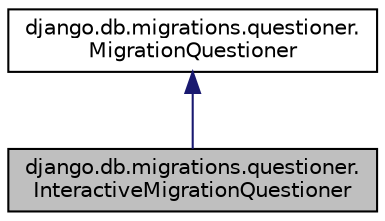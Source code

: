 digraph "django.db.migrations.questioner.InteractiveMigrationQuestioner"
{
 // LATEX_PDF_SIZE
  edge [fontname="Helvetica",fontsize="10",labelfontname="Helvetica",labelfontsize="10"];
  node [fontname="Helvetica",fontsize="10",shape=record];
  Node1 [label="django.db.migrations.questioner.\lInteractiveMigrationQuestioner",height=0.2,width=0.4,color="black", fillcolor="grey75", style="filled", fontcolor="black",tooltip=" "];
  Node2 -> Node1 [dir="back",color="midnightblue",fontsize="10",style="solid"];
  Node2 [label="django.db.migrations.questioner.\lMigrationQuestioner",height=0.2,width=0.4,color="black", fillcolor="white", style="filled",URL="$classdjango_1_1db_1_1migrations_1_1questioner_1_1_migration_questioner.html",tooltip=" "];
}
